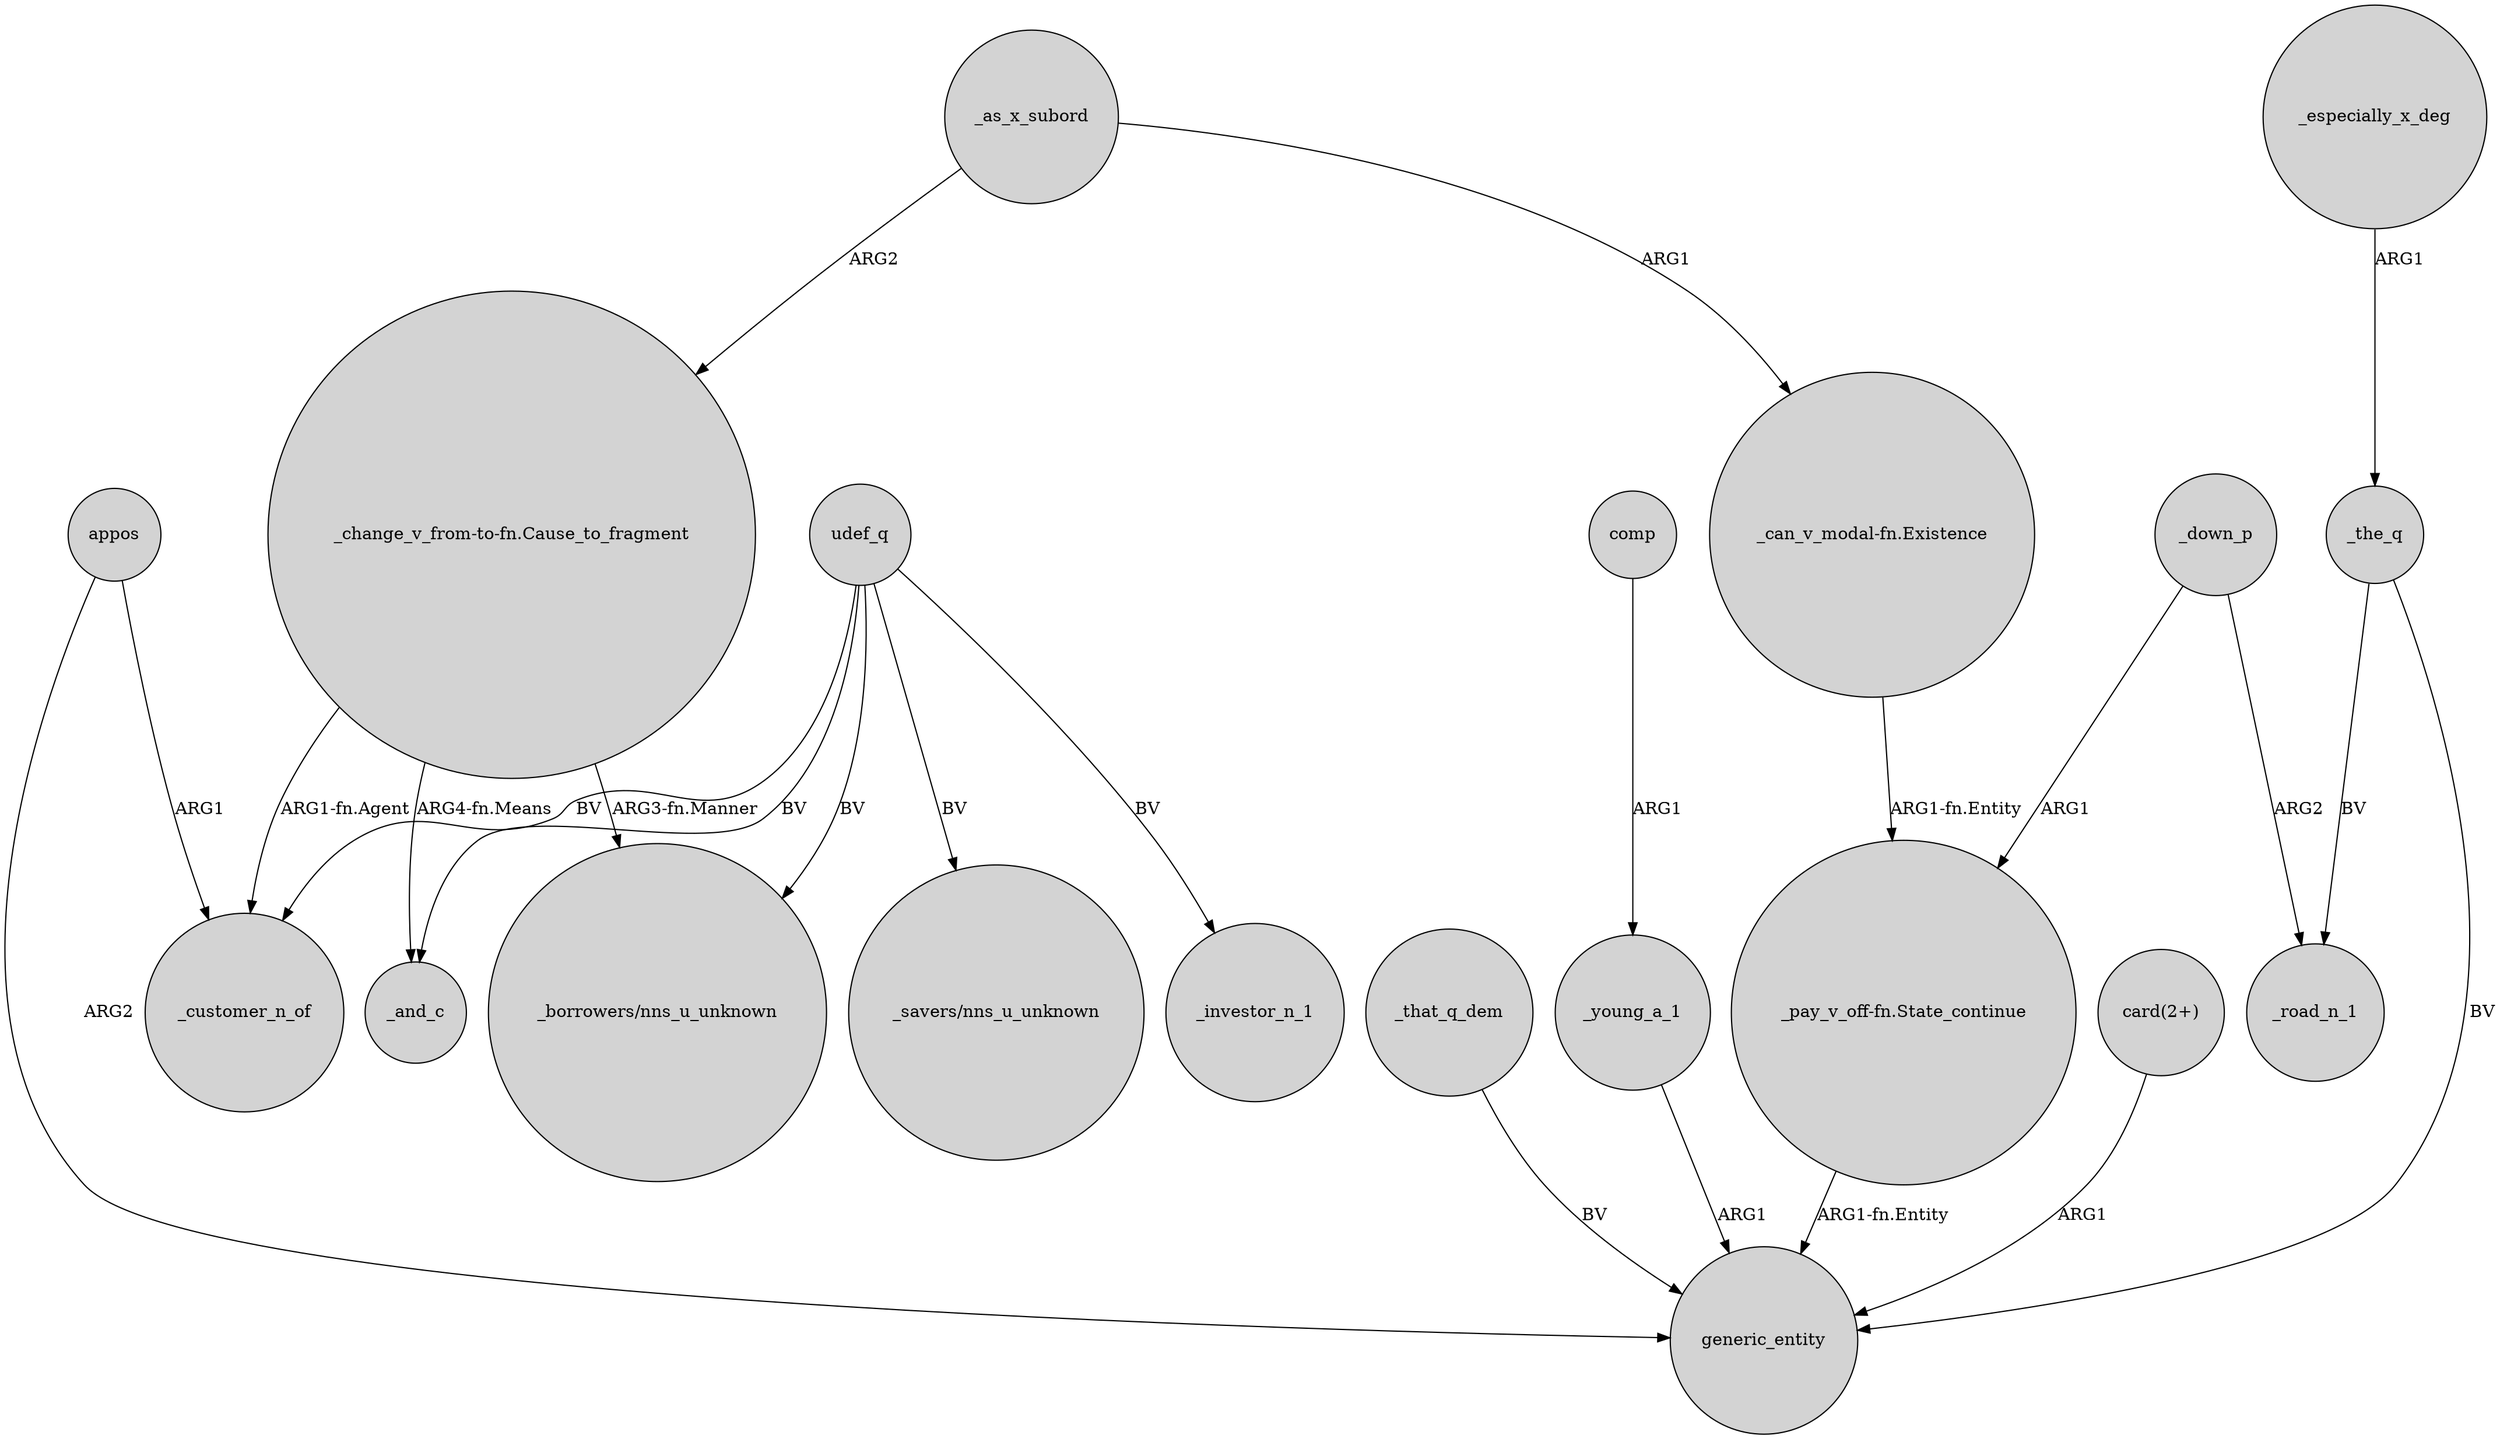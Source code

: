 digraph {
	node [shape=circle style=filled]
	appos -> _customer_n_of [label=ARG1]
	"_change_v_from-to-fn.Cause_to_fragment" -> _and_c [label="ARG4-fn.Means"]
	_that_q_dem -> generic_entity [label=BV]
	_as_x_subord -> "_can_v_modal-fn.Existence" [label=ARG1]
	udef_q -> "_borrowers/nns_u_unknown" [label=BV]
	_young_a_1 -> generic_entity [label=ARG1]
	udef_q -> "_savers/nns_u_unknown" [label=BV]
	"_change_v_from-to-fn.Cause_to_fragment" -> _customer_n_of [label="ARG1-fn.Agent"]
	comp -> _young_a_1 [label=ARG1]
	_the_q -> generic_entity [label=BV]
	udef_q -> _and_c [label=BV]
	"_change_v_from-to-fn.Cause_to_fragment" -> "_borrowers/nns_u_unknown" [label="ARG3-fn.Manner"]
	_especially_x_deg -> _the_q [label=ARG1]
	appos -> generic_entity [label=ARG2]
	_as_x_subord -> "_change_v_from-to-fn.Cause_to_fragment" [label=ARG2]
	udef_q -> _customer_n_of [label=BV]
	"card(2+)" -> generic_entity [label=ARG1]
	"_pay_v_off-fn.State_continue" -> generic_entity [label="ARG1-fn.Entity"]
	_down_p -> _road_n_1 [label=ARG2]
	_down_p -> "_pay_v_off-fn.State_continue" [label=ARG1]
	udef_q -> _investor_n_1 [label=BV]
	_the_q -> _road_n_1 [label=BV]
	"_can_v_modal-fn.Existence" -> "_pay_v_off-fn.State_continue" [label="ARG1-fn.Entity"]
}
